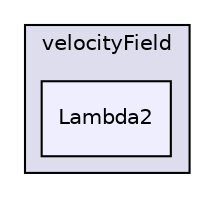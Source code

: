 digraph "applications/utilities/postProcessing/velocityField/Lambda2" {
  bgcolor=transparent;
  compound=true
  node [ fontsize="10", fontname="Helvetica"];
  edge [ labelfontsize="10", labelfontname="Helvetica"];
  subgraph clusterdir_31d73b4cf03cda8c2fb51c01c16bda9c {
    graph [ bgcolor="#ddddee", pencolor="black", label="velocityField" fontname="Helvetica", fontsize="10", URL="dir_31d73b4cf03cda8c2fb51c01c16bda9c.html"]
  dir_8b31cdeb5a668d755e67a97b259c6307 [shape=box, label="Lambda2", style="filled", fillcolor="#eeeeff", pencolor="black", URL="dir_8b31cdeb5a668d755e67a97b259c6307.html"];
  }
}
